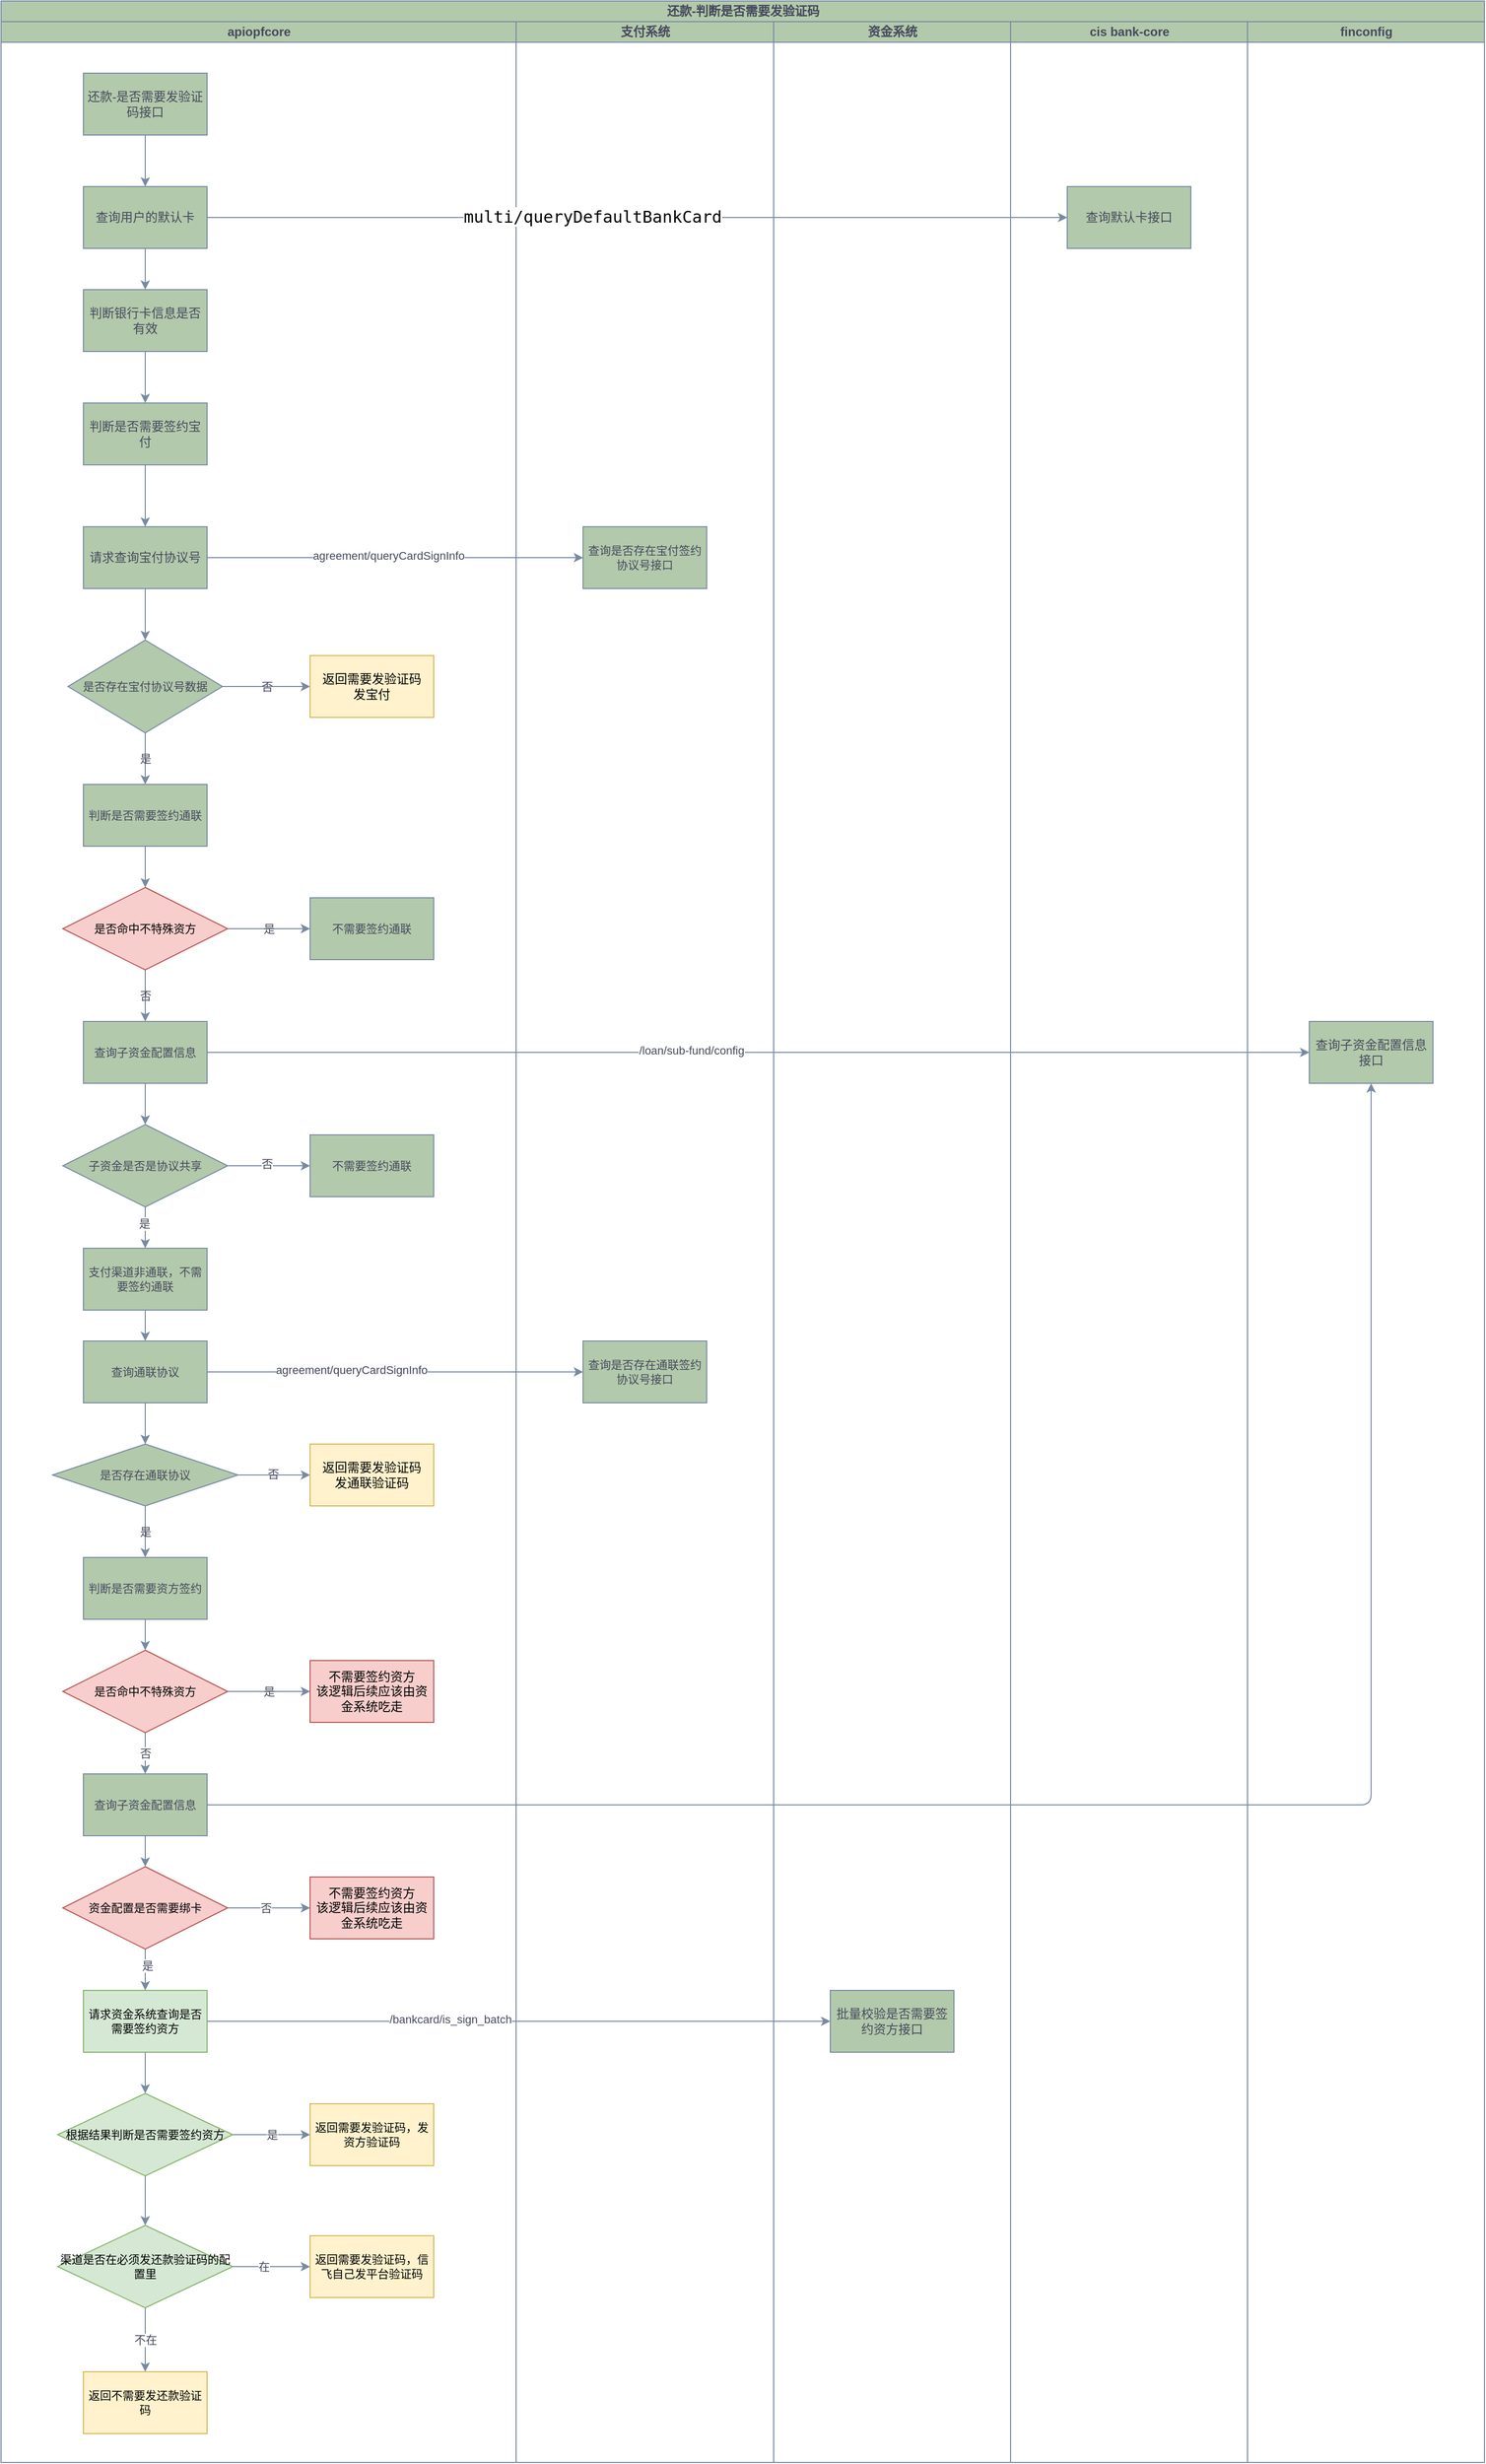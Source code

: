<mxfile version="24.6.4" type="github">
  <diagram id="prtHgNgQTEPvFCAcTncT" name="Page-1">
    <mxGraphModel dx="1258" dy="751" grid="1" gridSize="10" guides="1" tooltips="1" connect="1" arrows="1" fold="1" page="1" pageScale="1" pageWidth="827" pageHeight="1169" math="0" shadow="0">
      <root>
        <mxCell id="0" />
        <mxCell id="1" parent="0" />
        <mxCell id="kZFQ1U0gjQcbKw0PgBR--1" value="还款-判断是否需要发验证码" style="swimlane;childLayout=stackLayout;resizeParent=1;resizeParentMax=0;startSize=20;html=1;labelBackgroundColor=none;fillColor=#B2C9AB;strokeColor=#788AA3;fontColor=#46495D;" vertex="1" parent="1">
          <mxGeometry x="10" y="100" width="1440" height="2388" as="geometry" />
        </mxCell>
        <mxCell id="kZFQ1U0gjQcbKw0PgBR--2" value="apiopfcore" style="swimlane;startSize=20;html=1;labelBackgroundColor=none;fillColor=#B2C9AB;strokeColor=#788AA3;fontColor=#46495D;" vertex="1" parent="kZFQ1U0gjQcbKw0PgBR--1">
          <mxGeometry y="20" width="500" height="2368" as="geometry" />
        </mxCell>
        <mxCell id="kZFQ1U0gjQcbKw0PgBR--9" value="" style="edgeStyle=orthogonalEdgeStyle;rounded=0;orthogonalLoop=1;jettySize=auto;html=1;strokeColor=#788AA3;fontColor=#46495D;fillColor=#B2C9AB;" edge="1" parent="kZFQ1U0gjQcbKw0PgBR--2" source="kZFQ1U0gjQcbKw0PgBR--5" target="kZFQ1U0gjQcbKw0PgBR--8">
          <mxGeometry relative="1" as="geometry" />
        </mxCell>
        <mxCell id="kZFQ1U0gjQcbKw0PgBR--5" value="还款-是否需要发验证码接口" style="rounded=0;whiteSpace=wrap;html=1;strokeColor=#788AA3;fontColor=#46495D;fillColor=#B2C9AB;" vertex="1" parent="kZFQ1U0gjQcbKw0PgBR--2">
          <mxGeometry x="80" y="50" width="120" height="60" as="geometry" />
        </mxCell>
        <mxCell id="kZFQ1U0gjQcbKw0PgBR--13" value="" style="edgeStyle=orthogonalEdgeStyle;shape=connector;curved=0;rounded=1;orthogonalLoop=1;jettySize=auto;html=1;strokeColor=#788AA3;align=center;verticalAlign=middle;fontFamily=Helvetica;fontSize=11;fontColor=#46495D;labelBackgroundColor=default;endArrow=classic;fillColor=#B2C9AB;" edge="1" parent="kZFQ1U0gjQcbKw0PgBR--2" source="kZFQ1U0gjQcbKw0PgBR--8" target="kZFQ1U0gjQcbKw0PgBR--12">
          <mxGeometry relative="1" as="geometry" />
        </mxCell>
        <mxCell id="kZFQ1U0gjQcbKw0PgBR--8" value="查询用户的默认卡" style="whiteSpace=wrap;html=1;fillColor=#B2C9AB;strokeColor=#788AA3;fontColor=#46495D;rounded=0;" vertex="1" parent="kZFQ1U0gjQcbKw0PgBR--2">
          <mxGeometry x="80" y="160" width="120" height="60" as="geometry" />
        </mxCell>
        <mxCell id="kZFQ1U0gjQcbKw0PgBR--25" value="" style="edgeStyle=orthogonalEdgeStyle;shape=connector;curved=0;rounded=1;orthogonalLoop=1;jettySize=auto;html=1;strokeColor=#788AA3;align=center;verticalAlign=middle;fontFamily=Helvetica;fontSize=11;fontColor=#46495D;labelBackgroundColor=default;endArrow=classic;fillColor=#B2C9AB;" edge="1" parent="kZFQ1U0gjQcbKw0PgBR--2" source="kZFQ1U0gjQcbKw0PgBR--12" target="kZFQ1U0gjQcbKw0PgBR--24">
          <mxGeometry relative="1" as="geometry" />
        </mxCell>
        <mxCell id="kZFQ1U0gjQcbKw0PgBR--12" value="判断银行卡信息是否有效" style="whiteSpace=wrap;html=1;fillColor=#B2C9AB;strokeColor=#788AA3;fontColor=#46495D;rounded=0;" vertex="1" parent="kZFQ1U0gjQcbKw0PgBR--2">
          <mxGeometry x="80" y="260" width="120" height="60" as="geometry" />
        </mxCell>
        <mxCell id="kZFQ1U0gjQcbKw0PgBR--20" value="" style="edgeStyle=orthogonalEdgeStyle;shape=connector;curved=0;rounded=1;orthogonalLoop=1;jettySize=auto;html=1;strokeColor=#788AA3;align=center;verticalAlign=middle;fontFamily=Helvetica;fontSize=11;fontColor=#46495D;labelBackgroundColor=default;endArrow=classic;fillColor=#B2C9AB;entryX=0.5;entryY=0;entryDx=0;entryDy=0;" edge="1" parent="kZFQ1U0gjQcbKw0PgBR--2" source="kZFQ1U0gjQcbKw0PgBR--14" target="kZFQ1U0gjQcbKw0PgBR--23">
          <mxGeometry relative="1" as="geometry">
            <mxPoint x="140" y="590" as="targetPoint" />
          </mxGeometry>
        </mxCell>
        <mxCell id="kZFQ1U0gjQcbKw0PgBR--14" value="请求查询宝付协议号" style="whiteSpace=wrap;html=1;fillColor=#B2C9AB;strokeColor=#788AA3;fontColor=#46495D;rounded=0;" vertex="1" parent="kZFQ1U0gjQcbKw0PgBR--2">
          <mxGeometry x="80" y="490" width="120" height="60" as="geometry" />
        </mxCell>
        <mxCell id="kZFQ1U0gjQcbKw0PgBR--22" value="否" style="edgeStyle=orthogonalEdgeStyle;shape=connector;curved=0;rounded=1;orthogonalLoop=1;jettySize=auto;html=1;strokeColor=#788AA3;align=center;verticalAlign=middle;fontFamily=Helvetica;fontSize=11;fontColor=#46495D;labelBackgroundColor=none;endArrow=classic;fillColor=#B2C9AB;exitX=1;exitY=0.5;exitDx=0;exitDy=0;" edge="1" parent="kZFQ1U0gjQcbKw0PgBR--2" source="kZFQ1U0gjQcbKw0PgBR--23" target="kZFQ1U0gjQcbKw0PgBR--21">
          <mxGeometry relative="1" as="geometry">
            <mxPoint x="200" y="620" as="sourcePoint" />
          </mxGeometry>
        </mxCell>
        <mxCell id="kZFQ1U0gjQcbKw0PgBR--21" value="返回需要发验证码&lt;div&gt;发宝付&lt;/div&gt;" style="whiteSpace=wrap;html=1;fillColor=#fff2cc;strokeColor=#d6b656;rounded=0;labelBackgroundColor=none;" vertex="1" parent="kZFQ1U0gjQcbKw0PgBR--2">
          <mxGeometry x="300" y="615" width="120" height="60" as="geometry" />
        </mxCell>
        <mxCell id="kZFQ1U0gjQcbKw0PgBR--28" value="是" style="edgeStyle=orthogonalEdgeStyle;shape=connector;curved=0;rounded=1;orthogonalLoop=1;jettySize=auto;html=1;strokeColor=#788AA3;align=center;verticalAlign=middle;fontFamily=Helvetica;fontSize=11;fontColor=#46495D;labelBackgroundColor=none;endArrow=classic;fillColor=#B2C9AB;" edge="1" parent="kZFQ1U0gjQcbKw0PgBR--2" source="kZFQ1U0gjQcbKw0PgBR--23" target="kZFQ1U0gjQcbKw0PgBR--27">
          <mxGeometry relative="1" as="geometry" />
        </mxCell>
        <mxCell id="kZFQ1U0gjQcbKw0PgBR--23" value="是否存在宝付协议号数据" style="rhombus;whiteSpace=wrap;html=1;strokeColor=#788AA3;fontFamily=Helvetica;fontSize=11;fontColor=#46495D;labelBackgroundColor=none;fillColor=#B2C9AB;" vertex="1" parent="kZFQ1U0gjQcbKw0PgBR--2">
          <mxGeometry x="65" y="600" width="150" height="90" as="geometry" />
        </mxCell>
        <mxCell id="kZFQ1U0gjQcbKw0PgBR--26" style="edgeStyle=orthogonalEdgeStyle;shape=connector;curved=0;rounded=1;orthogonalLoop=1;jettySize=auto;html=1;entryX=0.5;entryY=0;entryDx=0;entryDy=0;strokeColor=#788AA3;align=center;verticalAlign=middle;fontFamily=Helvetica;fontSize=11;fontColor=#46495D;labelBackgroundColor=default;endArrow=classic;fillColor=#B2C9AB;" edge="1" parent="kZFQ1U0gjQcbKw0PgBR--2" source="kZFQ1U0gjQcbKw0PgBR--24" target="kZFQ1U0gjQcbKw0PgBR--14">
          <mxGeometry relative="1" as="geometry" />
        </mxCell>
        <mxCell id="kZFQ1U0gjQcbKw0PgBR--24" value="判断是否需要签约宝付" style="whiteSpace=wrap;html=1;fillColor=#B2C9AB;strokeColor=#788AA3;fontColor=#46495D;rounded=0;" vertex="1" parent="kZFQ1U0gjQcbKw0PgBR--2">
          <mxGeometry x="80" y="370" width="120" height="60" as="geometry" />
        </mxCell>
        <mxCell id="kZFQ1U0gjQcbKw0PgBR--30" value="" style="edgeStyle=orthogonalEdgeStyle;shape=connector;curved=0;rounded=1;orthogonalLoop=1;jettySize=auto;html=1;strokeColor=#788AA3;align=center;verticalAlign=middle;fontFamily=Helvetica;fontSize=11;fontColor=#46495D;labelBackgroundColor=default;endArrow=classic;fillColor=#B2C9AB;" edge="1" parent="kZFQ1U0gjQcbKw0PgBR--2" source="kZFQ1U0gjQcbKw0PgBR--27" target="kZFQ1U0gjQcbKw0PgBR--29">
          <mxGeometry relative="1" as="geometry" />
        </mxCell>
        <mxCell id="kZFQ1U0gjQcbKw0PgBR--27" value="判断是否需要签约通联" style="whiteSpace=wrap;html=1;fontSize=11;fillColor=#B2C9AB;strokeColor=#788AA3;fontColor=#46495D;labelBackgroundColor=none;" vertex="1" parent="kZFQ1U0gjQcbKw0PgBR--2">
          <mxGeometry x="80" y="740" width="120" height="60" as="geometry" />
        </mxCell>
        <mxCell id="kZFQ1U0gjQcbKw0PgBR--32" value="是" style="edgeStyle=orthogonalEdgeStyle;shape=connector;curved=0;rounded=1;orthogonalLoop=1;jettySize=auto;html=1;strokeColor=#788AA3;align=center;verticalAlign=middle;fontFamily=Helvetica;fontSize=11;fontColor=#46495D;labelBackgroundColor=none;endArrow=classic;fillColor=#B2C9AB;" edge="1" parent="kZFQ1U0gjQcbKw0PgBR--2" source="kZFQ1U0gjQcbKw0PgBR--29" target="kZFQ1U0gjQcbKw0PgBR--31">
          <mxGeometry relative="1" as="geometry" />
        </mxCell>
        <mxCell id="kZFQ1U0gjQcbKw0PgBR--34" value="否" style="edgeStyle=orthogonalEdgeStyle;shape=connector;curved=0;rounded=1;orthogonalLoop=1;jettySize=auto;html=1;strokeColor=#788AA3;align=center;verticalAlign=middle;fontFamily=Helvetica;fontSize=11;fontColor=#46495D;labelBackgroundColor=none;endArrow=classic;fillColor=#B2C9AB;" edge="1" parent="kZFQ1U0gjQcbKw0PgBR--2" source="kZFQ1U0gjQcbKw0PgBR--29" target="kZFQ1U0gjQcbKw0PgBR--33">
          <mxGeometry relative="1" as="geometry" />
        </mxCell>
        <mxCell id="kZFQ1U0gjQcbKw0PgBR--29" value="是否命中不特殊资方" style="rhombus;whiteSpace=wrap;html=1;fontSize=11;fillColor=#f8cecc;strokeColor=#b85450;labelBackgroundColor=none;" vertex="1" parent="kZFQ1U0gjQcbKw0PgBR--2">
          <mxGeometry x="60" y="840" width="160" height="80" as="geometry" />
        </mxCell>
        <mxCell id="kZFQ1U0gjQcbKw0PgBR--31" value="不需要签约通联" style="whiteSpace=wrap;html=1;fontSize=11;fillColor=#B2C9AB;strokeColor=#788AA3;fontColor=#46495D;labelBackgroundColor=none;" vertex="1" parent="kZFQ1U0gjQcbKw0PgBR--2">
          <mxGeometry x="300" y="850" width="120" height="60" as="geometry" />
        </mxCell>
        <mxCell id="kZFQ1U0gjQcbKw0PgBR--40" value="" style="edgeStyle=orthogonalEdgeStyle;shape=connector;curved=0;rounded=1;orthogonalLoop=1;jettySize=auto;html=1;strokeColor=#788AA3;align=center;verticalAlign=middle;fontFamily=Helvetica;fontSize=11;fontColor=#46495D;labelBackgroundColor=none;endArrow=classic;fillColor=#B2C9AB;" edge="1" parent="kZFQ1U0gjQcbKw0PgBR--2" source="kZFQ1U0gjQcbKw0PgBR--33" target="kZFQ1U0gjQcbKw0PgBR--39">
          <mxGeometry relative="1" as="geometry" />
        </mxCell>
        <mxCell id="kZFQ1U0gjQcbKw0PgBR--33" value="查询子资金配置信息" style="whiteSpace=wrap;html=1;fontSize=11;fillColor=#B2C9AB;strokeColor=#788AA3;fontColor=#46495D;labelBackgroundColor=none;" vertex="1" parent="kZFQ1U0gjQcbKw0PgBR--2">
          <mxGeometry x="80" y="970" width="120" height="60" as="geometry" />
        </mxCell>
        <mxCell id="kZFQ1U0gjQcbKw0PgBR--42" value="" style="edgeStyle=orthogonalEdgeStyle;shape=connector;curved=0;rounded=1;orthogonalLoop=1;jettySize=auto;html=1;strokeColor=#788AA3;align=center;verticalAlign=middle;fontFamily=Helvetica;fontSize=11;fontColor=#46495D;labelBackgroundColor=none;endArrow=classic;fillColor=#B2C9AB;" edge="1" parent="kZFQ1U0gjQcbKw0PgBR--2" source="kZFQ1U0gjQcbKw0PgBR--39" target="kZFQ1U0gjQcbKw0PgBR--41">
          <mxGeometry relative="1" as="geometry" />
        </mxCell>
        <mxCell id="kZFQ1U0gjQcbKw0PgBR--66" value="&lt;span style=&quot;background-color: rgb(251, 251, 251);&quot;&gt;否&lt;/span&gt;" style="edgeLabel;html=1;align=center;verticalAlign=middle;resizable=0;points=[];strokeColor=#788AA3;fontFamily=Helvetica;fontSize=11;fontColor=#46495D;labelBackgroundColor=default;fillColor=#B2C9AB;" vertex="1" connectable="0" parent="kZFQ1U0gjQcbKw0PgBR--42">
          <mxGeometry x="-0.062" y="2" relative="1" as="geometry">
            <mxPoint as="offset" />
          </mxGeometry>
        </mxCell>
        <mxCell id="kZFQ1U0gjQcbKw0PgBR--44" value="" style="edgeStyle=orthogonalEdgeStyle;shape=connector;curved=0;rounded=1;orthogonalLoop=1;jettySize=auto;html=1;strokeColor=#788AA3;align=center;verticalAlign=middle;fontFamily=Helvetica;fontSize=11;fontColor=#46495D;labelBackgroundColor=none;endArrow=classic;fillColor=#B2C9AB;" edge="1" parent="kZFQ1U0gjQcbKw0PgBR--2" source="kZFQ1U0gjQcbKw0PgBR--39" target="kZFQ1U0gjQcbKw0PgBR--43">
          <mxGeometry relative="1" as="geometry" />
        </mxCell>
        <mxCell id="kZFQ1U0gjQcbKw0PgBR--65" value="是" style="edgeLabel;html=1;align=center;verticalAlign=middle;resizable=0;points=[];strokeColor=#788AA3;fontFamily=Helvetica;fontSize=11;fontColor=#46495D;labelBackgroundColor=default;fillColor=#B2C9AB;" vertex="1" connectable="0" parent="kZFQ1U0gjQcbKw0PgBR--44">
          <mxGeometry x="-0.205" y="-1" relative="1" as="geometry">
            <mxPoint as="offset" />
          </mxGeometry>
        </mxCell>
        <mxCell id="kZFQ1U0gjQcbKw0PgBR--39" value="子资金是否是协议共享" style="rhombus;whiteSpace=wrap;html=1;fontSize=11;fillColor=#B2C9AB;strokeColor=#788AA3;fontColor=#46495D;labelBackgroundColor=none;" vertex="1" parent="kZFQ1U0gjQcbKw0PgBR--2">
          <mxGeometry x="60" y="1070" width="160" height="80" as="geometry" />
        </mxCell>
        <mxCell id="kZFQ1U0gjQcbKw0PgBR--41" value="不需要签约通联" style="whiteSpace=wrap;html=1;fontSize=11;fillColor=#B2C9AB;strokeColor=#788AA3;fontColor=#46495D;labelBackgroundColor=none;" vertex="1" parent="kZFQ1U0gjQcbKw0PgBR--2">
          <mxGeometry x="300" y="1080" width="120" height="60" as="geometry" />
        </mxCell>
        <mxCell id="kZFQ1U0gjQcbKw0PgBR--46" value="" style="edgeStyle=orthogonalEdgeStyle;shape=connector;curved=0;rounded=1;orthogonalLoop=1;jettySize=auto;html=1;strokeColor=#788AA3;align=center;verticalAlign=middle;fontFamily=Helvetica;fontSize=11;fontColor=#46495D;labelBackgroundColor=none;endArrow=classic;fillColor=#B2C9AB;" edge="1" parent="kZFQ1U0gjQcbKw0PgBR--2" source="kZFQ1U0gjQcbKw0PgBR--43" target="kZFQ1U0gjQcbKw0PgBR--45">
          <mxGeometry relative="1" as="geometry" />
        </mxCell>
        <mxCell id="kZFQ1U0gjQcbKw0PgBR--43" value="支付渠道非通联，不需要签约通联" style="whiteSpace=wrap;html=1;fontSize=11;fillColor=#B2C9AB;strokeColor=#788AA3;fontColor=#46495D;labelBackgroundColor=none;" vertex="1" parent="kZFQ1U0gjQcbKw0PgBR--2">
          <mxGeometry x="80" y="1190" width="120" height="60" as="geometry" />
        </mxCell>
        <mxCell id="kZFQ1U0gjQcbKw0PgBR--51" value="" style="edgeStyle=orthogonalEdgeStyle;shape=connector;curved=0;rounded=1;orthogonalLoop=1;jettySize=auto;html=1;strokeColor=#788AA3;align=center;verticalAlign=middle;fontFamily=Helvetica;fontSize=11;fontColor=#46495D;labelBackgroundColor=none;endArrow=classic;fillColor=#B2C9AB;" edge="1" parent="kZFQ1U0gjQcbKw0PgBR--2" source="kZFQ1U0gjQcbKw0PgBR--45" target="kZFQ1U0gjQcbKw0PgBR--50">
          <mxGeometry relative="1" as="geometry" />
        </mxCell>
        <mxCell id="kZFQ1U0gjQcbKw0PgBR--45" value="查询通联协议" style="whiteSpace=wrap;html=1;fontSize=11;fillColor=#B2C9AB;strokeColor=#788AA3;fontColor=#46495D;labelBackgroundColor=none;" vertex="1" parent="kZFQ1U0gjQcbKw0PgBR--2">
          <mxGeometry x="80" y="1280" width="120" height="60" as="geometry" />
        </mxCell>
        <mxCell id="kZFQ1U0gjQcbKw0PgBR--58" value="是" style="edgeStyle=orthogonalEdgeStyle;shape=connector;curved=0;rounded=1;orthogonalLoop=1;jettySize=auto;html=1;strokeColor=#788AA3;align=center;verticalAlign=middle;fontFamily=Helvetica;fontSize=11;fontColor=#46495D;labelBackgroundColor=none;endArrow=classic;fillColor=#B2C9AB;" edge="1" parent="kZFQ1U0gjQcbKw0PgBR--2" source="kZFQ1U0gjQcbKw0PgBR--50" target="kZFQ1U0gjQcbKw0PgBR--57">
          <mxGeometry relative="1" as="geometry" />
        </mxCell>
        <mxCell id="kZFQ1U0gjQcbKw0PgBR--50" value="是否存在通联协议" style="rhombus;whiteSpace=wrap;html=1;fontSize=11;fillColor=#B2C9AB;strokeColor=#788AA3;fontColor=#46495D;labelBackgroundColor=none;" vertex="1" parent="kZFQ1U0gjQcbKw0PgBR--2">
          <mxGeometry x="50" y="1380" width="180" height="60" as="geometry" />
        </mxCell>
        <mxCell id="kZFQ1U0gjQcbKw0PgBR--53" style="edgeStyle=orthogonalEdgeStyle;shape=connector;curved=0;rounded=1;orthogonalLoop=1;jettySize=auto;html=1;strokeColor=#788AA3;align=center;verticalAlign=middle;fontFamily=Helvetica;fontSize=11;fontColor=#46495D;labelBackgroundColor=none;endArrow=classic;fillColor=#B2C9AB;entryX=0;entryY=0.5;entryDx=0;entryDy=0;" edge="1" parent="kZFQ1U0gjQcbKw0PgBR--2" source="kZFQ1U0gjQcbKw0PgBR--50" target="kZFQ1U0gjQcbKw0PgBR--54">
          <mxGeometry relative="1" as="geometry">
            <mxPoint x="260" y="1420" as="targetPoint" />
          </mxGeometry>
        </mxCell>
        <mxCell id="kZFQ1U0gjQcbKw0PgBR--56" value="否" style="edgeLabel;html=1;align=center;verticalAlign=middle;resizable=0;points=[];strokeColor=#788AA3;fontFamily=Helvetica;fontSize=11;fontColor=#46495D;labelBackgroundColor=none;fillColor=#B2C9AB;" vertex="1" connectable="0" parent="kZFQ1U0gjQcbKw0PgBR--53">
          <mxGeometry x="-0.033" y="1" relative="1" as="geometry">
            <mxPoint as="offset" />
          </mxGeometry>
        </mxCell>
        <mxCell id="kZFQ1U0gjQcbKw0PgBR--54" value="&lt;span style=&quot;font-size: 12px;&quot;&gt;返回需要发验证码&lt;/span&gt;&lt;div style=&quot;font-size: 12px;&quot;&gt;发通联验证码&lt;/div&gt;" style="whiteSpace=wrap;html=1;fontSize=11;fillColor=#fff2cc;strokeColor=#d6b656;labelBackgroundColor=none;" vertex="1" parent="kZFQ1U0gjQcbKw0PgBR--2">
          <mxGeometry x="300" y="1380" width="120" height="60" as="geometry" />
        </mxCell>
        <mxCell id="kZFQ1U0gjQcbKw0PgBR--60" style="edgeStyle=orthogonalEdgeStyle;shape=connector;curved=0;rounded=1;orthogonalLoop=1;jettySize=auto;html=1;strokeColor=#788AA3;align=center;verticalAlign=middle;fontFamily=Helvetica;fontSize=11;fontColor=#46495D;labelBackgroundColor=none;endArrow=classic;fillColor=#B2C9AB;" edge="1" parent="kZFQ1U0gjQcbKw0PgBR--2" source="kZFQ1U0gjQcbKw0PgBR--57" target="kZFQ1U0gjQcbKw0PgBR--59">
          <mxGeometry relative="1" as="geometry" />
        </mxCell>
        <mxCell id="kZFQ1U0gjQcbKw0PgBR--57" value="判断是否需要资方签约" style="whiteSpace=wrap;html=1;fontSize=11;fillColor=#B2C9AB;strokeColor=#788AA3;fontColor=#46495D;labelBackgroundColor=none;" vertex="1" parent="kZFQ1U0gjQcbKw0PgBR--2">
          <mxGeometry x="80" y="1490" width="120" height="60" as="geometry" />
        </mxCell>
        <mxCell id="kZFQ1U0gjQcbKw0PgBR--62" value="是" style="edgeStyle=orthogonalEdgeStyle;shape=connector;curved=0;rounded=1;orthogonalLoop=1;jettySize=auto;html=1;strokeColor=#788AA3;align=center;verticalAlign=middle;fontFamily=Helvetica;fontSize=11;fontColor=#46495D;labelBackgroundColor=none;endArrow=classic;fillColor=#B2C9AB;" edge="1" parent="kZFQ1U0gjQcbKw0PgBR--2" source="kZFQ1U0gjQcbKw0PgBR--59" target="kZFQ1U0gjQcbKw0PgBR--63">
          <mxGeometry relative="1" as="geometry">
            <mxPoint x="280" y="1620" as="targetPoint" />
          </mxGeometry>
        </mxCell>
        <mxCell id="kZFQ1U0gjQcbKw0PgBR--68" value="否" style="edgeStyle=orthogonalEdgeStyle;shape=connector;curved=0;rounded=1;orthogonalLoop=1;jettySize=auto;html=1;entryX=0.5;entryY=0;entryDx=0;entryDy=0;strokeColor=#788AA3;align=center;verticalAlign=middle;fontFamily=Helvetica;fontSize=11;fontColor=#46495D;labelBackgroundColor=default;endArrow=classic;fillColor=#B2C9AB;" edge="1" parent="kZFQ1U0gjQcbKw0PgBR--2" source="kZFQ1U0gjQcbKw0PgBR--59" target="kZFQ1U0gjQcbKw0PgBR--67">
          <mxGeometry relative="1" as="geometry" />
        </mxCell>
        <mxCell id="kZFQ1U0gjQcbKw0PgBR--59" value="是否命中不特殊资方" style="rhombus;whiteSpace=wrap;html=1;fontSize=11;fillColor=#f8cecc;strokeColor=#b85450;labelBackgroundColor=none;" vertex="1" parent="kZFQ1U0gjQcbKw0PgBR--2">
          <mxGeometry x="60" y="1580" width="160" height="80" as="geometry" />
        </mxCell>
        <mxCell id="kZFQ1U0gjQcbKw0PgBR--63" value="不需要签约资方&lt;div&gt;该逻辑后续应该由资金系统吃走&lt;/div&gt;" style="whiteSpace=wrap;html=1;fillColor=#f8cecc;strokeColor=#b85450;rounded=0;labelBackgroundColor=none;" vertex="1" parent="kZFQ1U0gjQcbKw0PgBR--2">
          <mxGeometry x="300" y="1590" width="120" height="60" as="geometry" />
        </mxCell>
        <mxCell id="kZFQ1U0gjQcbKw0PgBR--72" value="" style="edgeStyle=orthogonalEdgeStyle;shape=connector;curved=0;rounded=1;orthogonalLoop=1;jettySize=auto;html=1;strokeColor=#788AA3;align=center;verticalAlign=middle;fontFamily=Helvetica;fontSize=11;fontColor=#46495D;labelBackgroundColor=default;endArrow=classic;fillColor=#B2C9AB;entryX=0.5;entryY=0;entryDx=0;entryDy=0;" edge="1" parent="kZFQ1U0gjQcbKw0PgBR--2" source="kZFQ1U0gjQcbKw0PgBR--67" target="kZFQ1U0gjQcbKw0PgBR--73">
          <mxGeometry relative="1" as="geometry">
            <mxPoint x="140" y="1800" as="targetPoint" />
          </mxGeometry>
        </mxCell>
        <mxCell id="kZFQ1U0gjQcbKw0PgBR--67" value="查询子资金配置信息" style="whiteSpace=wrap;html=1;fontSize=11;fillColor=#B2C9AB;strokeColor=#788AA3;fontColor=#46495D;labelBackgroundColor=none;" vertex="1" parent="kZFQ1U0gjQcbKw0PgBR--2">
          <mxGeometry x="80" y="1700" width="120" height="60" as="geometry" />
        </mxCell>
        <mxCell id="kZFQ1U0gjQcbKw0PgBR--75" style="edgeStyle=orthogonalEdgeStyle;shape=connector;curved=0;rounded=1;orthogonalLoop=1;jettySize=auto;html=1;entryX=0;entryY=0.5;entryDx=0;entryDy=0;strokeColor=#788AA3;align=center;verticalAlign=middle;fontFamily=Helvetica;fontSize=11;fontColor=#46495D;labelBackgroundColor=default;endArrow=classic;fillColor=#B2C9AB;" edge="1" parent="kZFQ1U0gjQcbKw0PgBR--2" source="kZFQ1U0gjQcbKw0PgBR--73" target="kZFQ1U0gjQcbKw0PgBR--74">
          <mxGeometry relative="1" as="geometry" />
        </mxCell>
        <mxCell id="kZFQ1U0gjQcbKw0PgBR--76" value="否" style="edgeLabel;html=1;align=center;verticalAlign=middle;resizable=0;points=[];strokeColor=#788AA3;fontFamily=Helvetica;fontSize=11;fontColor=#46495D;labelBackgroundColor=default;fillColor=#B2C9AB;" vertex="1" connectable="0" parent="kZFQ1U0gjQcbKw0PgBR--75">
          <mxGeometry x="-0.079" relative="1" as="geometry">
            <mxPoint as="offset" />
          </mxGeometry>
        </mxCell>
        <mxCell id="kZFQ1U0gjQcbKw0PgBR--78" value="" style="edgeStyle=orthogonalEdgeStyle;shape=connector;curved=0;rounded=1;orthogonalLoop=1;jettySize=auto;html=1;strokeColor=#788AA3;align=center;verticalAlign=middle;fontFamily=Helvetica;fontSize=11;fontColor=#46495D;labelBackgroundColor=default;endArrow=classic;fillColor=#B2C9AB;" edge="1" parent="kZFQ1U0gjQcbKw0PgBR--2" source="kZFQ1U0gjQcbKw0PgBR--73" target="kZFQ1U0gjQcbKw0PgBR--77">
          <mxGeometry relative="1" as="geometry" />
        </mxCell>
        <mxCell id="kZFQ1U0gjQcbKw0PgBR--79" value="是" style="edgeLabel;html=1;align=center;verticalAlign=middle;resizable=0;points=[];strokeColor=#788AA3;fontFamily=Helvetica;fontSize=11;fontColor=#46495D;labelBackgroundColor=default;fillColor=#B2C9AB;" vertex="1" connectable="0" parent="kZFQ1U0gjQcbKw0PgBR--78">
          <mxGeometry x="-0.218" y="2" relative="1" as="geometry">
            <mxPoint as="offset" />
          </mxGeometry>
        </mxCell>
        <mxCell id="kZFQ1U0gjQcbKw0PgBR--73" value="资金配置是否需要绑卡" style="rhombus;whiteSpace=wrap;html=1;fontSize=11;fillColor=#f8cecc;strokeColor=#b85450;labelBackgroundColor=none;" vertex="1" parent="kZFQ1U0gjQcbKw0PgBR--2">
          <mxGeometry x="60" y="1790" width="160" height="80" as="geometry" />
        </mxCell>
        <mxCell id="kZFQ1U0gjQcbKw0PgBR--74" value="不需要签约资方&lt;div&gt;该逻辑后续应该由资金系统吃走&lt;br&gt;&lt;/div&gt;" style="whiteSpace=wrap;html=1;fillColor=#f8cecc;strokeColor=#b85450;rounded=0;labelBackgroundColor=none;" vertex="1" parent="kZFQ1U0gjQcbKw0PgBR--2">
          <mxGeometry x="300" y="1800" width="120" height="60" as="geometry" />
        </mxCell>
        <mxCell id="kZFQ1U0gjQcbKw0PgBR--84" value="" style="edgeStyle=orthogonalEdgeStyle;shape=connector;curved=0;rounded=1;orthogonalLoop=1;jettySize=auto;html=1;strokeColor=#788AA3;align=center;verticalAlign=middle;fontFamily=Helvetica;fontSize=11;fontColor=#46495D;labelBackgroundColor=default;endArrow=classic;fillColor=#B2C9AB;" edge="1" parent="kZFQ1U0gjQcbKw0PgBR--2" source="kZFQ1U0gjQcbKw0PgBR--77" target="kZFQ1U0gjQcbKw0PgBR--83">
          <mxGeometry relative="1" as="geometry" />
        </mxCell>
        <mxCell id="kZFQ1U0gjQcbKw0PgBR--77" value="请求资金系统查询是否需要签约资方" style="whiteSpace=wrap;html=1;fontSize=11;fillColor=#d5e8d4;strokeColor=#82b366;labelBackgroundColor=none;" vertex="1" parent="kZFQ1U0gjQcbKw0PgBR--2">
          <mxGeometry x="80" y="1910" width="120" height="60" as="geometry" />
        </mxCell>
        <mxCell id="kZFQ1U0gjQcbKw0PgBR--86" value="是" style="edgeStyle=orthogonalEdgeStyle;shape=connector;curved=0;rounded=1;orthogonalLoop=1;jettySize=auto;html=1;strokeColor=#788AA3;align=center;verticalAlign=middle;fontFamily=Helvetica;fontSize=11;fontColor=#46495D;labelBackgroundColor=default;endArrow=classic;fillColor=#B2C9AB;" edge="1" parent="kZFQ1U0gjQcbKw0PgBR--2" source="kZFQ1U0gjQcbKw0PgBR--83" target="kZFQ1U0gjQcbKw0PgBR--85">
          <mxGeometry relative="1" as="geometry" />
        </mxCell>
        <mxCell id="kZFQ1U0gjQcbKw0PgBR--88" value="" style="edgeStyle=orthogonalEdgeStyle;shape=connector;curved=0;rounded=1;orthogonalLoop=1;jettySize=auto;html=1;strokeColor=#788AA3;align=center;verticalAlign=middle;fontFamily=Helvetica;fontSize=11;fontColor=#46495D;labelBackgroundColor=default;endArrow=classic;fillColor=#B2C9AB;" edge="1" parent="kZFQ1U0gjQcbKw0PgBR--2" source="kZFQ1U0gjQcbKw0PgBR--83" target="kZFQ1U0gjQcbKw0PgBR--87">
          <mxGeometry relative="1" as="geometry" />
        </mxCell>
        <mxCell id="kZFQ1U0gjQcbKw0PgBR--83" value="根据结果判断是否需要签约资方" style="rhombus;whiteSpace=wrap;html=1;fontSize=11;fillColor=#d5e8d4;strokeColor=#82b366;labelBackgroundColor=none;" vertex="1" parent="kZFQ1U0gjQcbKw0PgBR--2">
          <mxGeometry x="55" y="2010" width="170" height="80" as="geometry" />
        </mxCell>
        <mxCell id="kZFQ1U0gjQcbKw0PgBR--85" value="返回需要发验证码，发资方验证码" style="whiteSpace=wrap;html=1;fontSize=11;fillColor=#fff2cc;strokeColor=#d6b656;labelBackgroundColor=none;" vertex="1" parent="kZFQ1U0gjQcbKw0PgBR--2">
          <mxGeometry x="300" y="2020" width="120" height="60" as="geometry" />
        </mxCell>
        <mxCell id="kZFQ1U0gjQcbKw0PgBR--90" value="" style="edgeStyle=orthogonalEdgeStyle;shape=connector;curved=0;rounded=1;orthogonalLoop=1;jettySize=auto;html=1;strokeColor=#788AA3;align=center;verticalAlign=middle;fontFamily=Helvetica;fontSize=11;fontColor=#46495D;labelBackgroundColor=default;endArrow=classic;fillColor=#B2C9AB;" edge="1" parent="kZFQ1U0gjQcbKw0PgBR--2" source="kZFQ1U0gjQcbKw0PgBR--87" target="kZFQ1U0gjQcbKw0PgBR--89">
          <mxGeometry relative="1" as="geometry" />
        </mxCell>
        <mxCell id="kZFQ1U0gjQcbKw0PgBR--91" value="在" style="edgeLabel;html=1;align=center;verticalAlign=middle;resizable=0;points=[];strokeColor=#788AA3;fontFamily=Helvetica;fontSize=11;fontColor=#46495D;labelBackgroundColor=default;fillColor=#B2C9AB;" vertex="1" connectable="0" parent="kZFQ1U0gjQcbKw0PgBR--90">
          <mxGeometry x="-0.206" relative="1" as="geometry">
            <mxPoint as="offset" />
          </mxGeometry>
        </mxCell>
        <mxCell id="kZFQ1U0gjQcbKw0PgBR--93" value="不在" style="edgeStyle=orthogonalEdgeStyle;shape=connector;curved=0;rounded=1;orthogonalLoop=1;jettySize=auto;html=1;strokeColor=#788AA3;align=center;verticalAlign=middle;fontFamily=Helvetica;fontSize=11;fontColor=#46495D;labelBackgroundColor=default;endArrow=classic;fillColor=#B2C9AB;" edge="1" parent="kZFQ1U0gjQcbKw0PgBR--2" source="kZFQ1U0gjQcbKw0PgBR--87" target="kZFQ1U0gjQcbKw0PgBR--92">
          <mxGeometry relative="1" as="geometry" />
        </mxCell>
        <mxCell id="kZFQ1U0gjQcbKw0PgBR--87" value="渠道是否在必须发还款验证码的配置里" style="rhombus;whiteSpace=wrap;html=1;fontSize=11;fillColor=#d5e8d4;strokeColor=#82b366;labelBackgroundColor=none;" vertex="1" parent="kZFQ1U0gjQcbKw0PgBR--2">
          <mxGeometry x="55" y="2138" width="170" height="80" as="geometry" />
        </mxCell>
        <mxCell id="kZFQ1U0gjQcbKw0PgBR--89" value="返回需要发验证码，信飞自己发平台验证码" style="whiteSpace=wrap;html=1;fontSize=11;fillColor=#fff2cc;strokeColor=#d6b656;labelBackgroundColor=none;" vertex="1" parent="kZFQ1U0gjQcbKw0PgBR--2">
          <mxGeometry x="300" y="2148" width="120" height="60" as="geometry" />
        </mxCell>
        <mxCell id="kZFQ1U0gjQcbKw0PgBR--92" value="返回不需要发还款验证码" style="whiteSpace=wrap;html=1;fontSize=11;fillColor=#fff2cc;strokeColor=#d6b656;labelBackgroundColor=none;" vertex="1" parent="kZFQ1U0gjQcbKw0PgBR--2">
          <mxGeometry x="80" y="2280" width="120" height="60" as="geometry" />
        </mxCell>
        <mxCell id="kZFQ1U0gjQcbKw0PgBR--3" value="支付系统" style="swimlane;startSize=20;html=1;labelBackgroundColor=none;fillColor=#B2C9AB;strokeColor=#788AA3;fontColor=#46495D;" vertex="1" parent="kZFQ1U0gjQcbKw0PgBR--1">
          <mxGeometry x="500" y="20" width="250" height="2368" as="geometry" />
        </mxCell>
        <mxCell id="kZFQ1U0gjQcbKw0PgBR--16" value="查询是否存在宝付签约协议号接口" style="whiteSpace=wrap;html=1;fillColor=#B2C9AB;strokeColor=#788AA3;fontColor=#46495D;rounded=0;fontFamily=Helvetica;fontSize=11;labelBackgroundColor=none;" vertex="1" parent="kZFQ1U0gjQcbKw0PgBR--3">
          <mxGeometry x="65" y="490" width="120" height="60" as="geometry" />
        </mxCell>
        <mxCell id="kZFQ1U0gjQcbKw0PgBR--47" value="查询是否存在通联签约协议号接口" style="whiteSpace=wrap;html=1;fillColor=#B2C9AB;strokeColor=#788AA3;fontColor=#46495D;rounded=0;fontFamily=Helvetica;fontSize=11;labelBackgroundColor=none;" vertex="1" parent="kZFQ1U0gjQcbKw0PgBR--3">
          <mxGeometry x="65" y="1280" width="120" height="60" as="geometry" />
        </mxCell>
        <mxCell id="kZFQ1U0gjQcbKw0PgBR--4" value="资金系统" style="swimlane;startSize=20;html=1;labelBackgroundColor=none;fillColor=#B2C9AB;strokeColor=#788AA3;fontColor=#46495D;" vertex="1" parent="kZFQ1U0gjQcbKw0PgBR--1">
          <mxGeometry x="750" y="20" width="230" height="2368" as="geometry" />
        </mxCell>
        <mxCell id="kZFQ1U0gjQcbKw0PgBR--80" value="批量校验是否需要签约资方接口" style="whiteSpace=wrap;html=1;fillColor=#B2C9AB;strokeColor=#788AA3;fontColor=#46495D;rounded=0;labelBackgroundColor=none;" vertex="1" parent="kZFQ1U0gjQcbKw0PgBR--4">
          <mxGeometry x="55" y="1910" width="120" height="60" as="geometry" />
        </mxCell>
        <mxCell id="kZFQ1U0gjQcbKw0PgBR--6" value="cis bank-core" style="swimlane;startSize=20;html=1;labelBackgroundColor=none;fillColor=#B2C9AB;strokeColor=#788AA3;fontColor=#46495D;" vertex="1" parent="kZFQ1U0gjQcbKw0PgBR--1">
          <mxGeometry x="980" y="20" width="230" height="2368" as="geometry" />
        </mxCell>
        <mxCell id="kZFQ1U0gjQcbKw0PgBR--7" value="查询默认卡接口" style="rounded=0;whiteSpace=wrap;html=1;strokeColor=#788AA3;fontColor=#46495D;fillColor=#B2C9AB;" vertex="1" parent="kZFQ1U0gjQcbKw0PgBR--6">
          <mxGeometry x="55" y="160" width="120" height="60" as="geometry" />
        </mxCell>
        <mxCell id="kZFQ1U0gjQcbKw0PgBR--35" value="finconfig" style="swimlane;startSize=20;html=1;labelBackgroundColor=none;fillColor=#B2C9AB;strokeColor=#788AA3;fontColor=#46495D;" vertex="1" parent="kZFQ1U0gjQcbKw0PgBR--1">
          <mxGeometry x="1210" y="20" width="230" height="2368" as="geometry" />
        </mxCell>
        <mxCell id="kZFQ1U0gjQcbKw0PgBR--36" value="查询子资金配置信息接口" style="rounded=0;whiteSpace=wrap;html=1;strokeColor=#788AA3;fontColor=#46495D;fillColor=#B2C9AB;" vertex="1" parent="kZFQ1U0gjQcbKw0PgBR--35">
          <mxGeometry x="60" y="970" width="120" height="60" as="geometry" />
        </mxCell>
        <mxCell id="kZFQ1U0gjQcbKw0PgBR--10" style="edgeStyle=orthogonalEdgeStyle;rounded=1;orthogonalLoop=1;jettySize=auto;html=1;entryX=0;entryY=0.5;entryDx=0;entryDy=0;strokeColor=#788AA3;fontColor=#46495D;fillColor=#B2C9AB;curved=0;" edge="1" parent="kZFQ1U0gjQcbKw0PgBR--1" source="kZFQ1U0gjQcbKw0PgBR--8" target="kZFQ1U0gjQcbKw0PgBR--7">
          <mxGeometry relative="1" as="geometry" />
        </mxCell>
        <mxCell id="kZFQ1U0gjQcbKw0PgBR--11" value="&lt;div style=&quot;font-family: &amp;quot;JetBrains Mono&amp;quot;, monospace; font-size: 12pt; white-space-collapse: preserve;&quot;&gt;&lt;font color=&quot;#000000&quot;&gt;multi/queryDefaultBankCard&lt;/font&gt;&lt;/div&gt;" style="edgeLabel;html=1;align=center;verticalAlign=middle;resizable=0;points=[];strokeColor=#788AA3;fontFamily=Helvetica;fontSize=11;fontColor=#46495D;labelBackgroundColor=default;fillColor=#B2C9AB;" vertex="1" connectable="0" parent="kZFQ1U0gjQcbKw0PgBR--10">
          <mxGeometry x="-0.105" y="1" relative="1" as="geometry">
            <mxPoint as="offset" />
          </mxGeometry>
        </mxCell>
        <mxCell id="kZFQ1U0gjQcbKw0PgBR--17" style="edgeStyle=orthogonalEdgeStyle;shape=connector;curved=0;rounded=1;orthogonalLoop=1;jettySize=auto;html=1;strokeColor=#788AA3;align=center;verticalAlign=middle;fontFamily=Helvetica;fontSize=11;fontColor=#46495D;labelBackgroundColor=default;endArrow=classic;fillColor=#B2C9AB;" edge="1" parent="kZFQ1U0gjQcbKw0PgBR--1" source="kZFQ1U0gjQcbKw0PgBR--14" target="kZFQ1U0gjQcbKw0PgBR--16">
          <mxGeometry relative="1" as="geometry" />
        </mxCell>
        <mxCell id="kZFQ1U0gjQcbKw0PgBR--18" value="agreement/queryCardSignInfo" style="edgeLabel;html=1;align=center;verticalAlign=middle;resizable=0;points=[];strokeColor=#788AA3;fontFamily=Helvetica;fontSize=11;fontColor=#46495D;labelBackgroundColor=default;fillColor=#B2C9AB;" vertex="1" connectable="0" parent="kZFQ1U0gjQcbKw0PgBR--17">
          <mxGeometry x="-0.037" y="2" relative="1" as="geometry">
            <mxPoint as="offset" />
          </mxGeometry>
        </mxCell>
        <mxCell id="kZFQ1U0gjQcbKw0PgBR--37" style="edgeStyle=orthogonalEdgeStyle;shape=connector;curved=0;rounded=1;orthogonalLoop=1;jettySize=auto;html=1;entryX=0;entryY=0.5;entryDx=0;entryDy=0;strokeColor=#788AA3;align=center;verticalAlign=middle;fontFamily=Helvetica;fontSize=11;fontColor=#46495D;labelBackgroundColor=default;endArrow=classic;fillColor=#B2C9AB;" edge="1" parent="kZFQ1U0gjQcbKw0PgBR--1" source="kZFQ1U0gjQcbKw0PgBR--33" target="kZFQ1U0gjQcbKw0PgBR--36">
          <mxGeometry relative="1" as="geometry" />
        </mxCell>
        <mxCell id="kZFQ1U0gjQcbKw0PgBR--38" value="/loan/sub-fund/config" style="edgeLabel;html=1;align=center;verticalAlign=middle;resizable=0;points=[];strokeColor=#788AA3;fontFamily=Helvetica;fontSize=11;fontColor=#46495D;labelBackgroundColor=default;fillColor=#B2C9AB;" vertex="1" connectable="0" parent="kZFQ1U0gjQcbKw0PgBR--37">
          <mxGeometry x="-0.122" y="2" relative="1" as="geometry">
            <mxPoint as="offset" />
          </mxGeometry>
        </mxCell>
        <mxCell id="kZFQ1U0gjQcbKw0PgBR--48" style="edgeStyle=orthogonalEdgeStyle;shape=connector;curved=0;rounded=1;orthogonalLoop=1;jettySize=auto;html=1;entryX=0;entryY=0.5;entryDx=0;entryDy=0;strokeColor=#788AA3;align=center;verticalAlign=middle;fontFamily=Helvetica;fontSize=11;fontColor=#46495D;labelBackgroundColor=default;endArrow=classic;fillColor=#B2C9AB;" edge="1" parent="kZFQ1U0gjQcbKw0PgBR--1" source="kZFQ1U0gjQcbKw0PgBR--45" target="kZFQ1U0gjQcbKw0PgBR--47">
          <mxGeometry relative="1" as="geometry" />
        </mxCell>
        <mxCell id="kZFQ1U0gjQcbKw0PgBR--49" value="" style="edgeLabel;html=1;align=center;verticalAlign=middle;resizable=0;points=[];strokeColor=#788AA3;fontFamily=Helvetica;fontSize=11;fontColor=#46495D;labelBackgroundColor=none;fillColor=#B2C9AB;" vertex="1" connectable="0" parent="kZFQ1U0gjQcbKw0PgBR--48">
          <mxGeometry x="-0.025" y="-2" relative="1" as="geometry">
            <mxPoint y="-2" as="offset" />
          </mxGeometry>
        </mxCell>
        <mxCell id="kZFQ1U0gjQcbKw0PgBR--64" value="&lt;span style=&quot;background-color: rgb(251, 251, 251);&quot;&gt;agreement/queryCardSignInfo&lt;/span&gt;" style="edgeLabel;html=1;align=center;verticalAlign=middle;resizable=0;points=[];strokeColor=#788AA3;fontFamily=Helvetica;fontSize=11;fontColor=#46495D;labelBackgroundColor=default;fillColor=#B2C9AB;" vertex="1" connectable="0" parent="kZFQ1U0gjQcbKw0PgBR--48">
          <mxGeometry x="-0.277" y="2" relative="1" as="geometry">
            <mxPoint x="8" as="offset" />
          </mxGeometry>
        </mxCell>
        <mxCell id="kZFQ1U0gjQcbKw0PgBR--70" style="edgeStyle=orthogonalEdgeStyle;shape=connector;curved=0;rounded=1;orthogonalLoop=1;jettySize=auto;html=1;entryX=0.5;entryY=1;entryDx=0;entryDy=0;strokeColor=#788AA3;align=center;verticalAlign=middle;fontFamily=Helvetica;fontSize=11;fontColor=#46495D;labelBackgroundColor=default;endArrow=classic;fillColor=#B2C9AB;" edge="1" parent="kZFQ1U0gjQcbKw0PgBR--1" source="kZFQ1U0gjQcbKw0PgBR--67" target="kZFQ1U0gjQcbKw0PgBR--36">
          <mxGeometry relative="1" as="geometry" />
        </mxCell>
        <mxCell id="kZFQ1U0gjQcbKw0PgBR--81" style="edgeStyle=orthogonalEdgeStyle;shape=connector;curved=0;rounded=1;orthogonalLoop=1;jettySize=auto;html=1;entryX=0;entryY=0.5;entryDx=0;entryDy=0;strokeColor=#788AA3;align=center;verticalAlign=middle;fontFamily=Helvetica;fontSize=11;fontColor=#46495D;labelBackgroundColor=default;endArrow=classic;fillColor=#B2C9AB;" edge="1" parent="kZFQ1U0gjQcbKw0PgBR--1" source="kZFQ1U0gjQcbKw0PgBR--77" target="kZFQ1U0gjQcbKw0PgBR--80">
          <mxGeometry relative="1" as="geometry" />
        </mxCell>
        <mxCell id="kZFQ1U0gjQcbKw0PgBR--82" value="/bankcard/is_sign_batch" style="edgeLabel;html=1;align=center;verticalAlign=middle;resizable=0;points=[];strokeColor=#788AA3;fontFamily=Helvetica;fontSize=11;fontColor=#46495D;labelBackgroundColor=default;fillColor=#B2C9AB;" vertex="1" connectable="0" parent="kZFQ1U0gjQcbKw0PgBR--81">
          <mxGeometry x="-0.222" y="2" relative="1" as="geometry">
            <mxPoint as="offset" />
          </mxGeometry>
        </mxCell>
      </root>
    </mxGraphModel>
  </diagram>
</mxfile>
